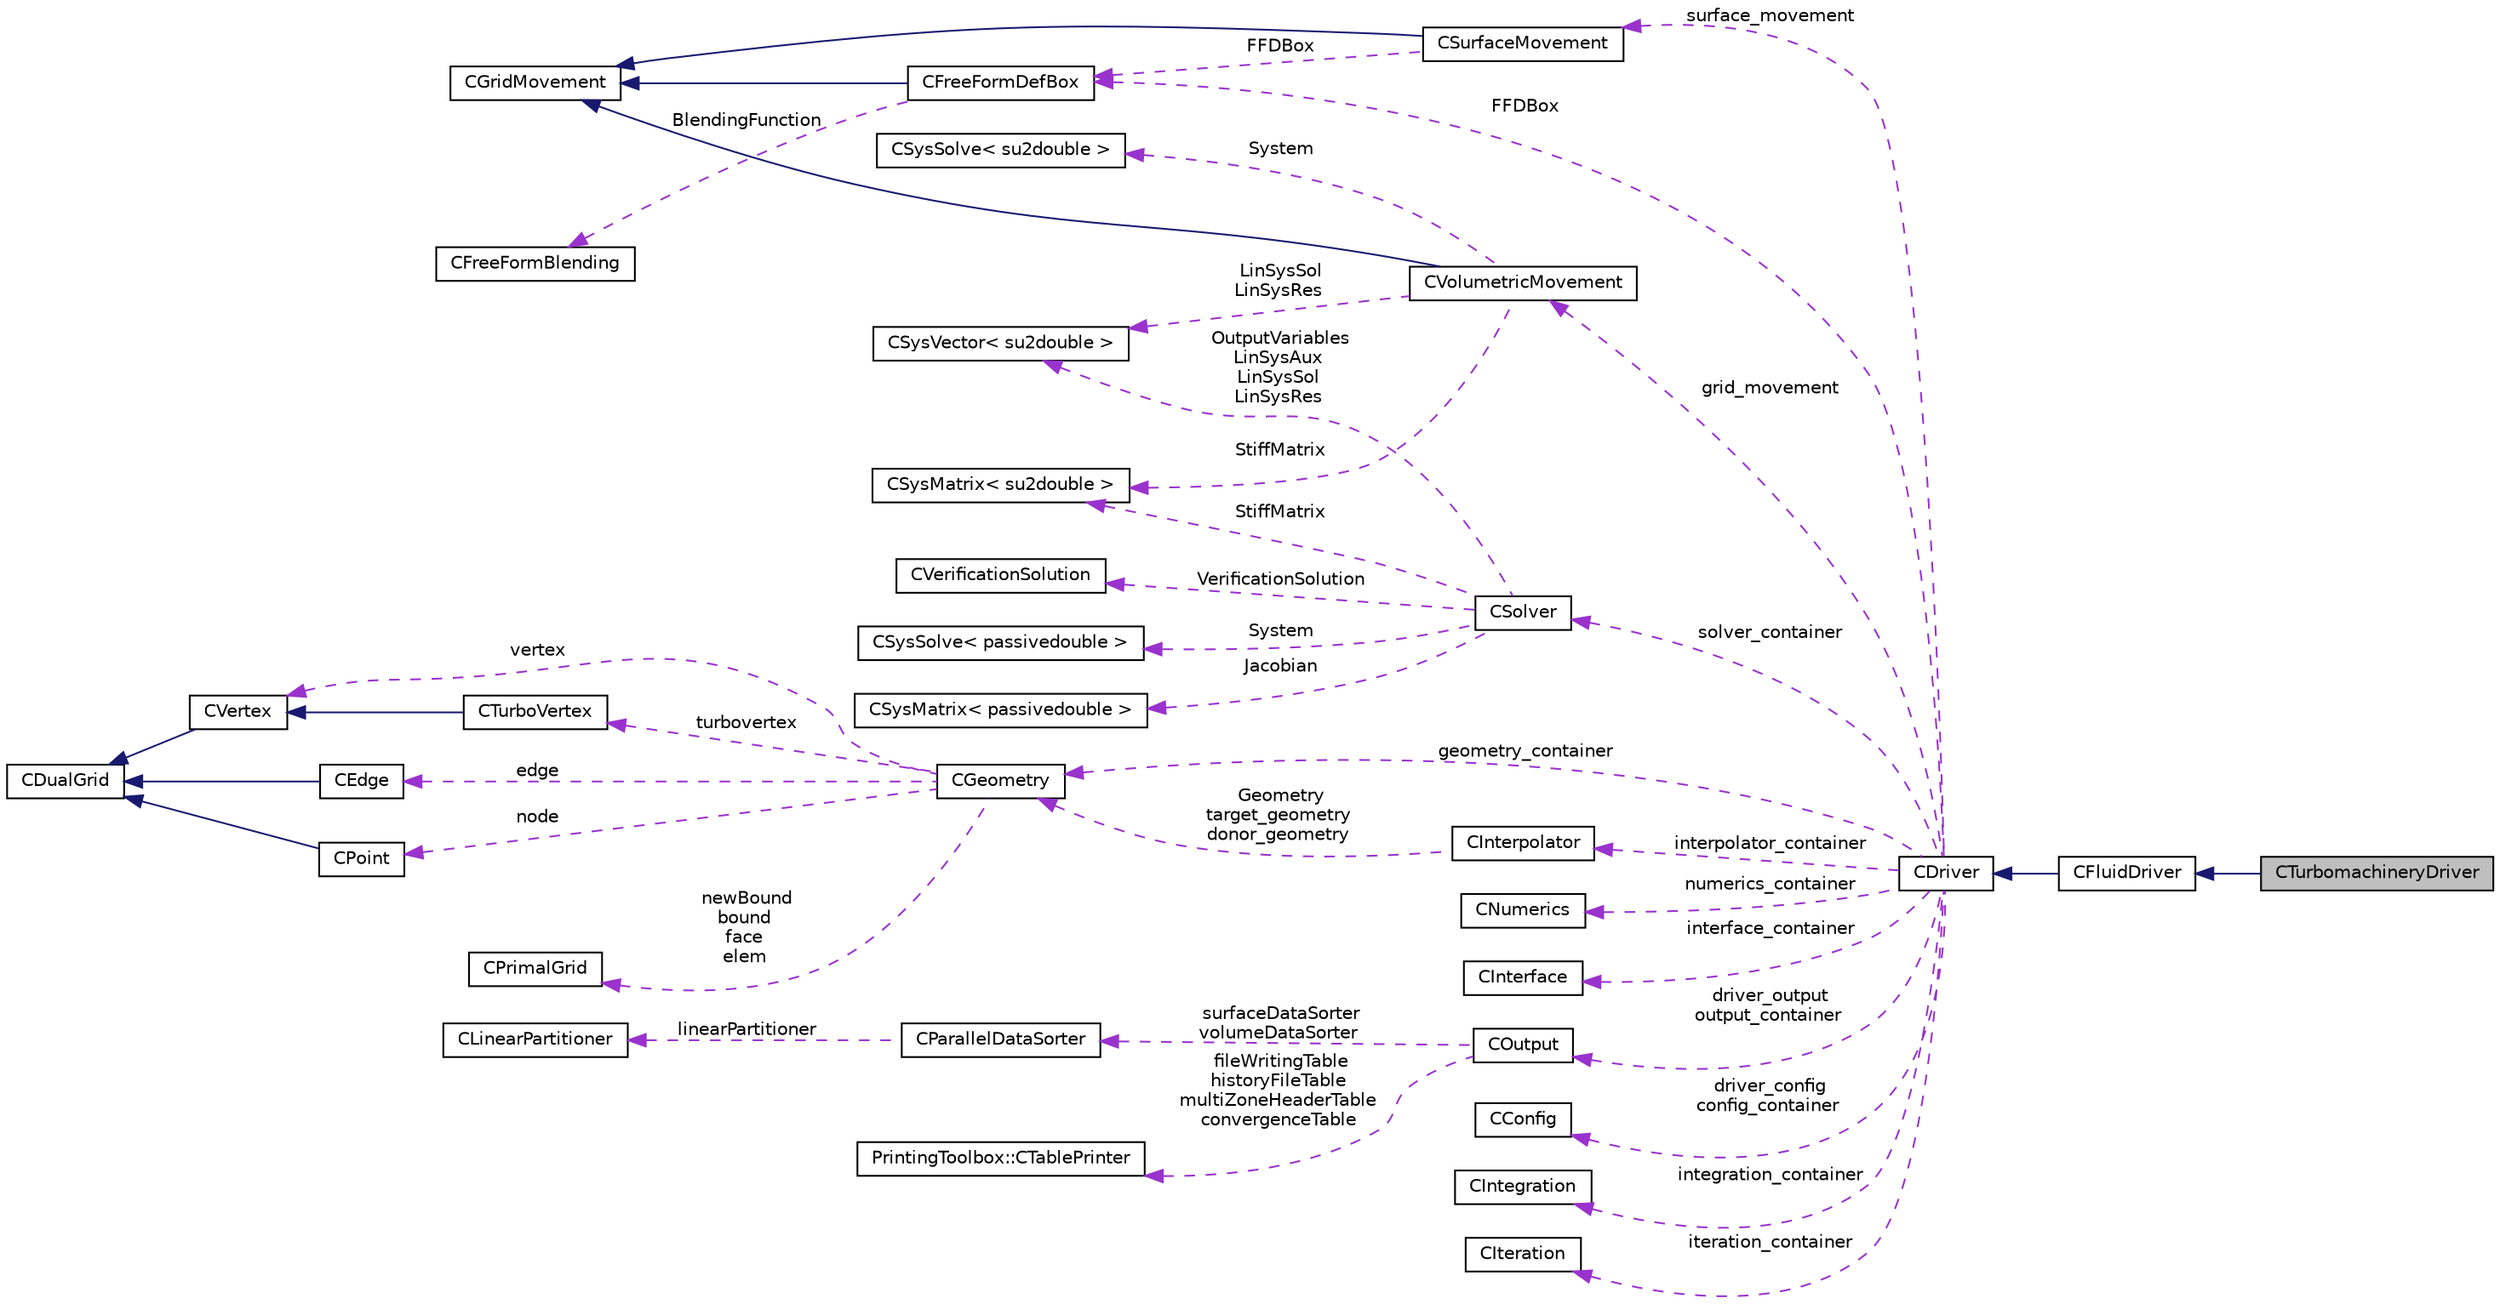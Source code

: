 digraph "CTurbomachineryDriver"
{
  edge [fontname="Helvetica",fontsize="10",labelfontname="Helvetica",labelfontsize="10"];
  node [fontname="Helvetica",fontsize="10",shape=record];
  rankdir="LR";
  Node3 [label="CTurbomachineryDriver",height=0.2,width=0.4,color="black", fillcolor="grey75", style="filled", fontcolor="black"];
  Node4 -> Node3 [dir="back",color="midnightblue",fontsize="10",style="solid",fontname="Helvetica"];
  Node4 [label="CFluidDriver",height=0.2,width=0.4,color="black", fillcolor="white", style="filled",URL="$class_c_fluid_driver.html",tooltip="Class for driving an iteration of the physics within multiple zones. "];
  Node5 -> Node4 [dir="back",color="midnightblue",fontsize="10",style="solid",fontname="Helvetica"];
  Node5 [label="CDriver",height=0.2,width=0.4,color="black", fillcolor="white", style="filled",URL="$class_c_driver.html",tooltip="Parent class for driving an iteration of a single or multi-zone problem. "];
  Node6 -> Node5 [dir="back",color="darkorchid3",fontsize="10",style="dashed",label=" surface_movement" ,fontname="Helvetica"];
  Node6 [label="CSurfaceMovement",height=0.2,width=0.4,color="black", fillcolor="white", style="filled",URL="$class_c_surface_movement.html",tooltip="Class for moving the surface numerical grid. "];
  Node7 -> Node6 [dir="back",color="midnightblue",fontsize="10",style="solid",fontname="Helvetica"];
  Node7 [label="CGridMovement",height=0.2,width=0.4,color="black", fillcolor="white", style="filled",URL="$class_c_grid_movement.html",tooltip="Class for moving the surface and volumetric numerical grid (2D and 3D problems). "];
  Node8 -> Node6 [dir="back",color="darkorchid3",fontsize="10",style="dashed",label=" FFDBox" ,fontname="Helvetica"];
  Node8 [label="CFreeFormDefBox",height=0.2,width=0.4,color="black", fillcolor="white", style="filled",URL="$class_c_free_form_def_box.html",tooltip="Class for defining the free form FFDBox structure. "];
  Node7 -> Node8 [dir="back",color="midnightblue",fontsize="10",style="solid",fontname="Helvetica"];
  Node9 -> Node8 [dir="back",color="darkorchid3",fontsize="10",style="dashed",label=" BlendingFunction" ,fontname="Helvetica"];
  Node9 [label="CFreeFormBlending",height=0.2,width=0.4,color="black", fillcolor="white", style="filled",URL="$class_c_free_form_blending.html",tooltip="Class that defines the particular kind of blending function for the free form deformation. "];
  Node10 -> Node5 [dir="back",color="darkorchid3",fontsize="10",style="dashed",label=" geometry_container" ,fontname="Helvetica"];
  Node10 [label="CGeometry",height=0.2,width=0.4,color="black", fillcolor="white", style="filled",URL="$class_c_geometry.html",tooltip="Parent class for defining the geometry of the problem (complete geometry, multigrid agglomerated geom..."];
  Node11 -> Node10 [dir="back",color="darkorchid3",fontsize="10",style="dashed",label=" turbovertex" ,fontname="Helvetica"];
  Node11 [label="CTurboVertex",height=0.2,width=0.4,color="black", fillcolor="white", style="filled",URL="$class_c_turbo_vertex.html",tooltip="Class for vertex definition for turbomachinery (equivalent to edges, but for the boundaries). "];
  Node12 -> Node11 [dir="back",color="midnightblue",fontsize="10",style="solid",fontname="Helvetica"];
  Node12 [label="CVertex",height=0.2,width=0.4,color="black", fillcolor="white", style="filled",URL="$class_c_vertex.html",tooltip="Class for vertex definition (equivalent to edges, but for the boundaries). "];
  Node13 -> Node12 [dir="back",color="midnightblue",fontsize="10",style="solid",fontname="Helvetica"];
  Node13 [label="CDualGrid",height=0.2,width=0.4,color="black", fillcolor="white", style="filled",URL="$class_c_dual_grid.html",tooltip="Class for controlling the dual volume definition. The dual volume is compose by three main elements: ..."];
  Node14 -> Node10 [dir="back",color="darkorchid3",fontsize="10",style="dashed",label=" newBound\nbound\nface\nelem" ,fontname="Helvetica"];
  Node14 [label="CPrimalGrid",height=0.2,width=0.4,color="black", fillcolor="white", style="filled",URL="$class_c_primal_grid.html",tooltip="Class to define the numerical primal grid. "];
  Node12 -> Node10 [dir="back",color="darkorchid3",fontsize="10",style="dashed",label=" vertex" ,fontname="Helvetica"];
  Node15 -> Node10 [dir="back",color="darkorchid3",fontsize="10",style="dashed",label=" edge" ,fontname="Helvetica"];
  Node15 [label="CEdge",height=0.2,width=0.4,color="black", fillcolor="white", style="filled",URL="$class_c_edge.html",tooltip="Class for defining an edge. "];
  Node13 -> Node15 [dir="back",color="midnightblue",fontsize="10",style="solid",fontname="Helvetica"];
  Node16 -> Node10 [dir="back",color="darkorchid3",fontsize="10",style="dashed",label=" node" ,fontname="Helvetica"];
  Node16 [label="CPoint",height=0.2,width=0.4,color="black", fillcolor="white", style="filled",URL="$class_c_point.html",tooltip="Class for point definition (including control volume definition). "];
  Node13 -> Node16 [dir="back",color="midnightblue",fontsize="10",style="solid",fontname="Helvetica"];
  Node17 -> Node5 [dir="back",color="darkorchid3",fontsize="10",style="dashed",label=" numerics_container" ,fontname="Helvetica"];
  Node17 [label="CNumerics",height=0.2,width=0.4,color="black", fillcolor="white", style="filled",URL="$class_c_numerics.html",tooltip="Class for defining the numerical methods. "];
  Node18 -> Node5 [dir="back",color="darkorchid3",fontsize="10",style="dashed",label=" interface_container" ,fontname="Helvetica"];
  Node18 [label="CInterface",height=0.2,width=0.4,color="black", fillcolor="white", style="filled",URL="$class_c_interface.html",tooltip="Main class for defining the physical transfer of information. "];
  Node19 -> Node5 [dir="back",color="darkorchid3",fontsize="10",style="dashed",label=" driver_output\noutput_container" ,fontname="Helvetica"];
  Node19 [label="COutput",height=0.2,width=0.4,color="black", fillcolor="white", style="filled",URL="$class_c_output.html",tooltip="Class for writing the convergence history and to write solution data to file. "];
  Node20 -> Node19 [dir="back",color="darkorchid3",fontsize="10",style="dashed",label=" surfaceDataSorter\nvolumeDataSorter" ,fontname="Helvetica"];
  Node20 [label="CParallelDataSorter",height=0.2,width=0.4,color="black", fillcolor="white", style="filled",URL="$class_c_parallel_data_sorter.html"];
  Node21 -> Node20 [dir="back",color="darkorchid3",fontsize="10",style="dashed",label=" linearPartitioner" ,fontname="Helvetica"];
  Node21 [label="CLinearPartitioner",height=0.2,width=0.4,color="black", fillcolor="white", style="filled",URL="$class_c_linear_partitioner.html",tooltip="Helper class that provides the counts for each rank in a linear partitioning given the global count a..."];
  Node22 -> Node19 [dir="back",color="darkorchid3",fontsize="10",style="dashed",label=" fileWritingTable\nhistoryFileTable\nmultiZoneHeaderTable\nconvergenceTable" ,fontname="Helvetica"];
  Node22 [label="PrintingToolbox::CTablePrinter",height=0.2,width=0.4,color="black", fillcolor="white", style="filled",URL="$class_printing_toolbox_1_1_c_table_printer.html",tooltip="Class for writing output in a table. "];
  Node23 -> Node5 [dir="back",color="darkorchid3",fontsize="10",style="dashed",label=" driver_config\nconfig_container" ,fontname="Helvetica"];
  Node23 [label="CConfig",height=0.2,width=0.4,color="black", fillcolor="white", style="filled",URL="$class_c_config.html",tooltip="Main class for defining the problem; basically this class reads the configuration file..."];
  Node24 -> Node5 [dir="back",color="darkorchid3",fontsize="10",style="dashed",label=" solver_container" ,fontname="Helvetica"];
  Node24 [label="CSolver",height=0.2,width=0.4,color="black", fillcolor="white", style="filled",URL="$class_c_solver.html",tooltip="Main class for defining the PDE solution, it requires a child class for each particular solver (Euler..."];
  Node25 -> Node24 [dir="back",color="darkorchid3",fontsize="10",style="dashed",label=" StiffMatrix" ,fontname="Helvetica"];
  Node25 [label="CSysMatrix\< su2double \>",height=0.2,width=0.4,color="black", fillcolor="white", style="filled",URL="$class_c_sys_matrix.html"];
  Node26 -> Node24 [dir="back",color="darkorchid3",fontsize="10",style="dashed",label=" OutputVariables\nLinSysAux\nLinSysSol\nLinSysRes" ,fontname="Helvetica"];
  Node26 [label="CSysVector\< su2double \>",height=0.2,width=0.4,color="black", fillcolor="white", style="filled",URL="$class_c_sys_vector.html"];
  Node27 -> Node24 [dir="back",color="darkorchid3",fontsize="10",style="dashed",label=" System" ,fontname="Helvetica"];
  Node27 [label="CSysSolve\< passivedouble \>",height=0.2,width=0.4,color="black", fillcolor="white", style="filled",URL="$class_c_sys_solve.html"];
  Node28 -> Node24 [dir="back",color="darkorchid3",fontsize="10",style="dashed",label=" VerificationSolution" ,fontname="Helvetica"];
  Node28 [label="CVerificationSolution",height=0.2,width=0.4,color="black", fillcolor="white", style="filled",URL="$class_c_verification_solution.html",tooltip="Class for holding verification PDE solutions, e.g., phi = phi(x,y,z,t), used for initial conditions..."];
  Node29 -> Node24 [dir="back",color="darkorchid3",fontsize="10",style="dashed",label=" Jacobian" ,fontname="Helvetica"];
  Node29 [label="CSysMatrix\< passivedouble \>",height=0.2,width=0.4,color="black", fillcolor="white", style="filled",URL="$class_c_sys_matrix.html"];
  Node8 -> Node5 [dir="back",color="darkorchid3",fontsize="10",style="dashed",label=" FFDBox" ,fontname="Helvetica"];
  Node30 -> Node5 [dir="back",color="darkorchid3",fontsize="10",style="dashed",label=" integration_container" ,fontname="Helvetica"];
  Node30 [label="CIntegration",height=0.2,width=0.4,color="black", fillcolor="white", style="filled",URL="$class_c_integration.html",tooltip="Main class for doing the space integration, time integration, and monitoring of a system of Partial D..."];
  Node31 -> Node5 [dir="back",color="darkorchid3",fontsize="10",style="dashed",label=" interpolator_container" ,fontname="Helvetica"];
  Node31 [label="CInterpolator",height=0.2,width=0.4,color="black", fillcolor="white", style="filled",URL="$class_c_interpolator.html",tooltip="Main class for defining the interpolator, it requires a child class for each particular interpolation..."];
  Node10 -> Node31 [dir="back",color="darkorchid3",fontsize="10",style="dashed",label=" Geometry\ntarget_geometry\ndonor_geometry" ,fontname="Helvetica"];
  Node32 -> Node5 [dir="back",color="darkorchid3",fontsize="10",style="dashed",label=" grid_movement" ,fontname="Helvetica"];
  Node32 [label="CVolumetricMovement",height=0.2,width=0.4,color="black", fillcolor="white", style="filled",URL="$class_c_volumetric_movement.html",tooltip="Class for moving the volumetric numerical grid. "];
  Node7 -> Node32 [dir="back",color="midnightblue",fontsize="10",style="solid",fontname="Helvetica"];
  Node25 -> Node32 [dir="back",color="darkorchid3",fontsize="10",style="dashed",label=" StiffMatrix" ,fontname="Helvetica"];
  Node26 -> Node32 [dir="back",color="darkorchid3",fontsize="10",style="dashed",label=" LinSysSol\nLinSysRes" ,fontname="Helvetica"];
  Node33 -> Node32 [dir="back",color="darkorchid3",fontsize="10",style="dashed",label=" System" ,fontname="Helvetica"];
  Node33 [label="CSysSolve\< su2double \>",height=0.2,width=0.4,color="black", fillcolor="white", style="filled",URL="$class_c_sys_solve.html"];
  Node34 -> Node5 [dir="back",color="darkorchid3",fontsize="10",style="dashed",label=" iteration_container" ,fontname="Helvetica"];
  Node34 [label="CIteration",height=0.2,width=0.4,color="black", fillcolor="white", style="filled",URL="$class_c_iteration.html",tooltip="Parent class for defining a single iteration of a physics problem. "];
}

